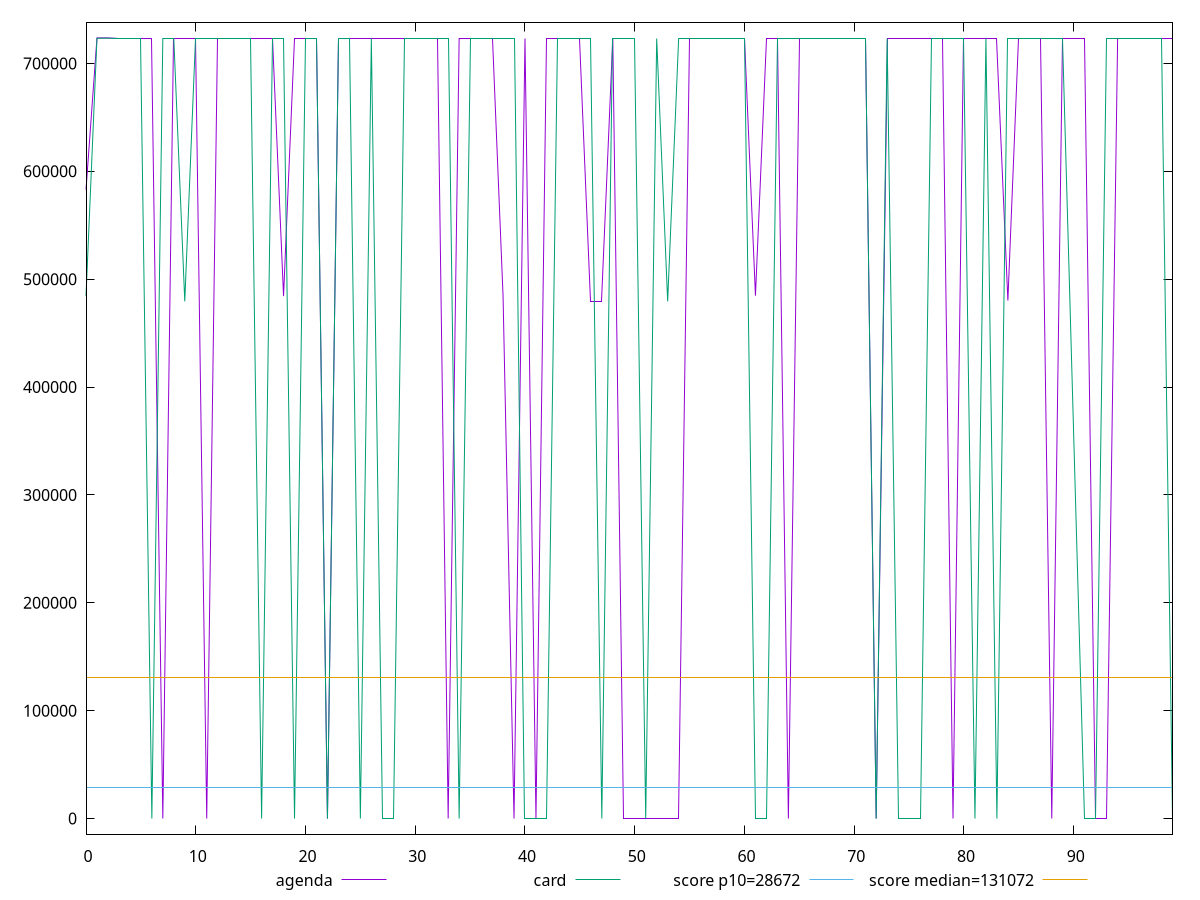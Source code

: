 reset

$agenda <<EOF
0 582883.0357833334
1 723667.9557833333
2 723669.7557833333
3 723101.0076833332
4 723102.6076833333
5 723101.6876833333
6 723102.6076833333
7 0
8 723103.2876833333
9 723102.6076833333
10 723101.0076833332
11 0
12 723103.2876833333
13 723102.6076833333
14 723103.2876833333
15 723103.2876833333
16 723102.6076833333
17 723101.0076833332
18 484323.36768333334
19 723101.0076833332
20 723101.0076833332
21 723102.6076833333
22 0
23 723103.2876833333
24 723101.0076833332
25 723101.0076833332
26 723102.6076833333
27 723101.0076833332
28 723102.6076833333
29 723101.0076833332
30 723103.2876833333
31 723102.6076833333
32 723102.6076833333
33 0
34 723107.4076833333
35 723102.6076833333
36 723101.6876833333
37 723101.0076833332
38 484944.16768333333
39 0
40 723102.6076833333
41 0
42 723101.0076833332
43 723103.2876833333
44 723102.6076833333
45 723101.0076833332
46 479437.56768333336
47 479439.1676833334
48 723101.0076833335
49 0
50 0
51 0
52 0
53 0
54 0
55 723103.2876833333
56 723101.0076833335
57 723101.6876833333
58 723102.6076833333
59 723103.2876833333
60 723101.0076833332
61 484674.5676833333
62 723101.0076833332
63 723101.0076833332
64 0
65 723101.0076833332
66 723101.0076833332
67 723104.2076833333
68 723102.6076833333
69 723101.0076833332
70 723101.6876833333
71 723101.0076833332
72 0
73 723101.6876833333
74 723101.6876833333
75 723101.6876833333
76 723101.0076833332
77 723101.0076833332
78 723101.0076833332
79 0
80 723103.2876833333
81 723101.0076833335
82 723102.6076833333
83 723103.2876833333
84 480212.1676833334
85 723101.0076833332
86 723101.0076833332
87 723102.6076833333
88 0
89 723102.6076833333
90 723102.6076833333
91 723101.6876833333
92 0
93 0
94 723101.0076833335
95 723098.6076833333
96 723102.6076833333
97 723101.9276833333
98 723101.6876833333
99 723102.6076833335
EOF

$card <<EOF
0 484328.03578333335
1 723279.6357833333
2 723419.1557833333
3 723103.2876833333
4 723102.6076833333
5 723101.0076833332
6 0
7 723101.0076833335
8 723098.6076833333
9 479439.1676833334
10 723102.6076833333
11 723101.0076833332
12 723102.6076833333
13 723101.6876833333
14 723101.0076833335
15 723101.0076833332
16 0
17 723101.0076833332
18 723101.0076833332
19 0
20 723101.0076833332
21 723102.6076833333
22 0
23 723101.6876833333
24 723102.6076833333
25 0
26 723102.6076833333
27 0
28 0
29 723101.0076833332
30 723103.2876833333
31 723101.0076833332
32 723101.0076833332
33 723101.6876833333
34 0
35 723103.2876833333
36 723103.2876833333
37 723103.2876833333
38 723101.0076833335
39 723102.6076833333
40 0
41 0
42 0
43 723101.0076833332
44 723103.2876833333
45 723103.2876833335
46 723101.0076833332
47 0
48 723102.6076833335
49 723099.6476833333
50 723101.0076833332
51 0
52 723101.0076833332
53 479439.1676833334
54 723099.2876833333
55 723101.0076833332
56 723101.0076833332
57 723103.2876833333
58 723103.2876833333
59 723101.0076833332
60 723101.0076833335
61 0
62 0
63 723102.6076833333
64 723103.2876833333
65 723101.0076833332
66 723101.6876833333
67 723102.6076833333
68 723101.0076833335
69 723107.4076833333
70 723103.2876833333
71 723101.6876833333
72 0
73 723101.0076833332
74 0
75 0
76 0
77 723103.2876833333
78 723101.0076833332
79 723100.3276833333
80 723101.0076833332
81 0
82 723103.2876833333
83 0
84 723101.0076833332
85 723099.4076833333
86 723102.6076833333
87 723101.6876833334
88 723102.6076833333
89 723101.0076833332
91 0
92 0
93 723101.0076833335
94 723102.6076833333
95 723101.6876833333
96 723101.0076833332
97 723102.6076833333
98 723102.6076833333
99 0
EOF

set key outside below
set xrange [0:99]
set yrange [-14473.395115666666:738143.150899]
set trange [-14473.395115666666:738143.150899]
set terminal svg size 640, 520 enhanced background rgb 'white'
set output "report/report_00029_2021-02-24T13-36-40.390Z/uses-long-cache-ttl/comparison/line/1_vs_2.svg"

plot $agenda title "agenda" with line, \
     $card title "card" with line, \
     28672 title "score p10=28672", \
     131072 title "score median=131072"

reset

